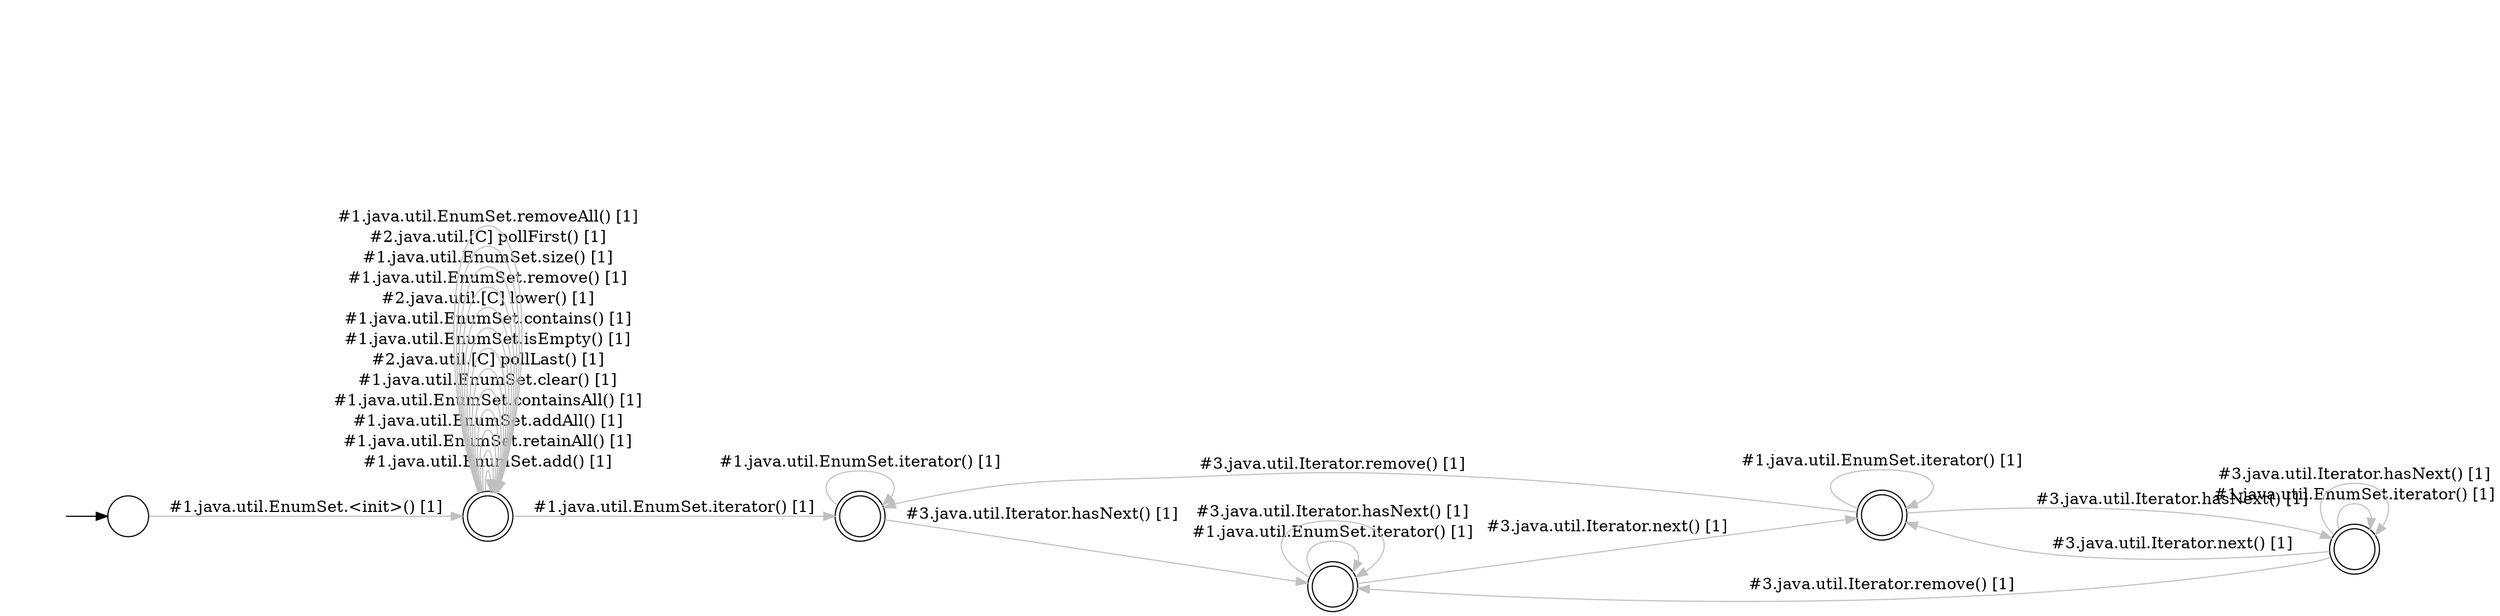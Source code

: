 digraph Automaton {
  rankdir = LR;
  0 [shape=circle,label=""];
  initial [shape=plaintext,label=""];
  initial -> 0
  0 -> 2 [label="#1.java.util.EnumSet.<init>() [1]",style="setlinewidth(1)",color=gray]
  1 [shape=doublecircle,label=""];
  1 -> 4 [label="#3.java.util.Iterator.remove() [1]",style="setlinewidth(1)",color=gray]
  1 -> 1 [label="#1.java.util.EnumSet.iterator() [1]",style="setlinewidth(1)",color=gray]
  1 -> 3 [label="#3.java.util.Iterator.hasNext() [1]",style="setlinewidth(1)",color=gray]
  2 [shape=doublecircle,label=""];
  2 -> 2 [label="#1.java.util.EnumSet.add() [1]",style="setlinewidth(1)",color=gray]
  2 -> 2 [label="#1.java.util.EnumSet.retainAll() [1]",style="setlinewidth(1)",color=gray]
  2 -> 2 [label="#1.java.util.EnumSet.addAll() [1]",style="setlinewidth(1)",color=gray]
  2 -> 2 [label="#1.java.util.EnumSet.containsAll() [1]",style="setlinewidth(1)",color=gray]
  2 -> 2 [label="#1.java.util.EnumSet.clear() [1]",style="setlinewidth(1)",color=gray]
  2 -> 2 [label="#2.java.util.[C] pollLast() [1]",style="setlinewidth(1)",color=gray]
  2 -> 2 [label="#1.java.util.EnumSet.isEmpty() [1]",style="setlinewidth(1)",color=gray]
  2 -> 2 [label="#1.java.util.EnumSet.contains() [1]",style="setlinewidth(1)",color=gray]
  2 -> 2 [label="#2.java.util.[C] lower() [1]",style="setlinewidth(1)",color=gray]
  2 -> 2 [label="#1.java.util.EnumSet.remove() [1]",style="setlinewidth(1)",color=gray]
  2 -> 2 [label="#1.java.util.EnumSet.size() [1]",style="setlinewidth(1)",color=gray]
  2 -> 2 [label="#2.java.util.[C] pollFirst() [1]",style="setlinewidth(1)",color=gray]
  2 -> 4 [label="#1.java.util.EnumSet.iterator() [1]",style="setlinewidth(1)",color=gray]
  2 -> 2 [label="#1.java.util.EnumSet.removeAll() [1]",style="setlinewidth(1)",color=gray]
  3 [shape=doublecircle,label=""];
  3 -> 1 [label="#3.java.util.Iterator.next() [1]",style="setlinewidth(1)",color=gray]
  3 -> 5 [label="#3.java.util.Iterator.remove() [1]",style="setlinewidth(1)",color=gray]
  3 -> 3 [label="#1.java.util.EnumSet.iterator() [1]",style="setlinewidth(1)",color=gray]
  3 -> 3 [label="#3.java.util.Iterator.hasNext() [1]",style="setlinewidth(1)",color=gray]
  4 [shape=doublecircle,label=""];
  4 -> 4 [label="#1.java.util.EnumSet.iterator() [1]",style="setlinewidth(1)",color=gray]
  4 -> 5 [label="#3.java.util.Iterator.hasNext() [1]",style="setlinewidth(1)",color=gray]
  5 [shape=doublecircle,label=""];
  5 -> 1 [label="#3.java.util.Iterator.next() [1]",style="setlinewidth(1)",color=gray]
  5 -> 5 [label="#1.java.util.EnumSet.iterator() [1]",style="setlinewidth(1)",color=gray]
  5 -> 5 [label="#3.java.util.Iterator.hasNext() [1]",style="setlinewidth(1)",color=gray]
}

